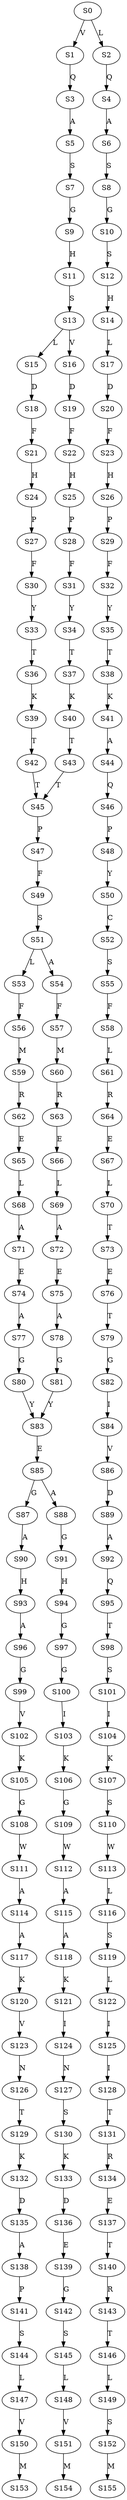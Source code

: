 strict digraph  {
	S0 -> S1 [ label = V ];
	S0 -> S2 [ label = L ];
	S1 -> S3 [ label = Q ];
	S2 -> S4 [ label = Q ];
	S3 -> S5 [ label = A ];
	S4 -> S6 [ label = A ];
	S5 -> S7 [ label = S ];
	S6 -> S8 [ label = S ];
	S7 -> S9 [ label = G ];
	S8 -> S10 [ label = G ];
	S9 -> S11 [ label = H ];
	S10 -> S12 [ label = S ];
	S11 -> S13 [ label = S ];
	S12 -> S14 [ label = H ];
	S13 -> S15 [ label = L ];
	S13 -> S16 [ label = V ];
	S14 -> S17 [ label = L ];
	S15 -> S18 [ label = D ];
	S16 -> S19 [ label = D ];
	S17 -> S20 [ label = D ];
	S18 -> S21 [ label = F ];
	S19 -> S22 [ label = F ];
	S20 -> S23 [ label = F ];
	S21 -> S24 [ label = H ];
	S22 -> S25 [ label = H ];
	S23 -> S26 [ label = H ];
	S24 -> S27 [ label = P ];
	S25 -> S28 [ label = P ];
	S26 -> S29 [ label = P ];
	S27 -> S30 [ label = F ];
	S28 -> S31 [ label = F ];
	S29 -> S32 [ label = F ];
	S30 -> S33 [ label = Y ];
	S31 -> S34 [ label = Y ];
	S32 -> S35 [ label = Y ];
	S33 -> S36 [ label = T ];
	S34 -> S37 [ label = T ];
	S35 -> S38 [ label = T ];
	S36 -> S39 [ label = K ];
	S37 -> S40 [ label = K ];
	S38 -> S41 [ label = K ];
	S39 -> S42 [ label = T ];
	S40 -> S43 [ label = T ];
	S41 -> S44 [ label = A ];
	S42 -> S45 [ label = T ];
	S43 -> S45 [ label = T ];
	S44 -> S46 [ label = Q ];
	S45 -> S47 [ label = P ];
	S46 -> S48 [ label = P ];
	S47 -> S49 [ label = F ];
	S48 -> S50 [ label = Y ];
	S49 -> S51 [ label = S ];
	S50 -> S52 [ label = C ];
	S51 -> S53 [ label = L ];
	S51 -> S54 [ label = A ];
	S52 -> S55 [ label = S ];
	S53 -> S56 [ label = F ];
	S54 -> S57 [ label = F ];
	S55 -> S58 [ label = F ];
	S56 -> S59 [ label = M ];
	S57 -> S60 [ label = M ];
	S58 -> S61 [ label = L ];
	S59 -> S62 [ label = R ];
	S60 -> S63 [ label = R ];
	S61 -> S64 [ label = R ];
	S62 -> S65 [ label = E ];
	S63 -> S66 [ label = E ];
	S64 -> S67 [ label = E ];
	S65 -> S68 [ label = L ];
	S66 -> S69 [ label = L ];
	S67 -> S70 [ label = L ];
	S68 -> S71 [ label = A ];
	S69 -> S72 [ label = A ];
	S70 -> S73 [ label = T ];
	S71 -> S74 [ label = E ];
	S72 -> S75 [ label = E ];
	S73 -> S76 [ label = E ];
	S74 -> S77 [ label = A ];
	S75 -> S78 [ label = A ];
	S76 -> S79 [ label = T ];
	S77 -> S80 [ label = G ];
	S78 -> S81 [ label = G ];
	S79 -> S82 [ label = G ];
	S80 -> S83 [ label = Y ];
	S81 -> S83 [ label = Y ];
	S82 -> S84 [ label = I ];
	S83 -> S85 [ label = E ];
	S84 -> S86 [ label = V ];
	S85 -> S87 [ label = G ];
	S85 -> S88 [ label = A ];
	S86 -> S89 [ label = D ];
	S87 -> S90 [ label = A ];
	S88 -> S91 [ label = G ];
	S89 -> S92 [ label = A ];
	S90 -> S93 [ label = H ];
	S91 -> S94 [ label = H ];
	S92 -> S95 [ label = Q ];
	S93 -> S96 [ label = A ];
	S94 -> S97 [ label = G ];
	S95 -> S98 [ label = T ];
	S96 -> S99 [ label = G ];
	S97 -> S100 [ label = G ];
	S98 -> S101 [ label = S ];
	S99 -> S102 [ label = V ];
	S100 -> S103 [ label = I ];
	S101 -> S104 [ label = I ];
	S102 -> S105 [ label = K ];
	S103 -> S106 [ label = K ];
	S104 -> S107 [ label = K ];
	S105 -> S108 [ label = G ];
	S106 -> S109 [ label = G ];
	S107 -> S110 [ label = S ];
	S108 -> S111 [ label = W ];
	S109 -> S112 [ label = W ];
	S110 -> S113 [ label = W ];
	S111 -> S114 [ label = A ];
	S112 -> S115 [ label = A ];
	S113 -> S116 [ label = L ];
	S114 -> S117 [ label = A ];
	S115 -> S118 [ label = A ];
	S116 -> S119 [ label = S ];
	S117 -> S120 [ label = K ];
	S118 -> S121 [ label = K ];
	S119 -> S122 [ label = L ];
	S120 -> S123 [ label = V ];
	S121 -> S124 [ label = I ];
	S122 -> S125 [ label = I ];
	S123 -> S126 [ label = N ];
	S124 -> S127 [ label = N ];
	S125 -> S128 [ label = I ];
	S126 -> S129 [ label = T ];
	S127 -> S130 [ label = S ];
	S128 -> S131 [ label = T ];
	S129 -> S132 [ label = K ];
	S130 -> S133 [ label = K ];
	S131 -> S134 [ label = R ];
	S132 -> S135 [ label = D ];
	S133 -> S136 [ label = D ];
	S134 -> S137 [ label = E ];
	S135 -> S138 [ label = A ];
	S136 -> S139 [ label = E ];
	S137 -> S140 [ label = T ];
	S138 -> S141 [ label = P ];
	S139 -> S142 [ label = G ];
	S140 -> S143 [ label = R ];
	S141 -> S144 [ label = S ];
	S142 -> S145 [ label = S ];
	S143 -> S146 [ label = T ];
	S144 -> S147 [ label = L ];
	S145 -> S148 [ label = L ];
	S146 -> S149 [ label = L ];
	S147 -> S150 [ label = V ];
	S148 -> S151 [ label = V ];
	S149 -> S152 [ label = S ];
	S150 -> S153 [ label = M ];
	S151 -> S154 [ label = M ];
	S152 -> S155 [ label = M ];
}
